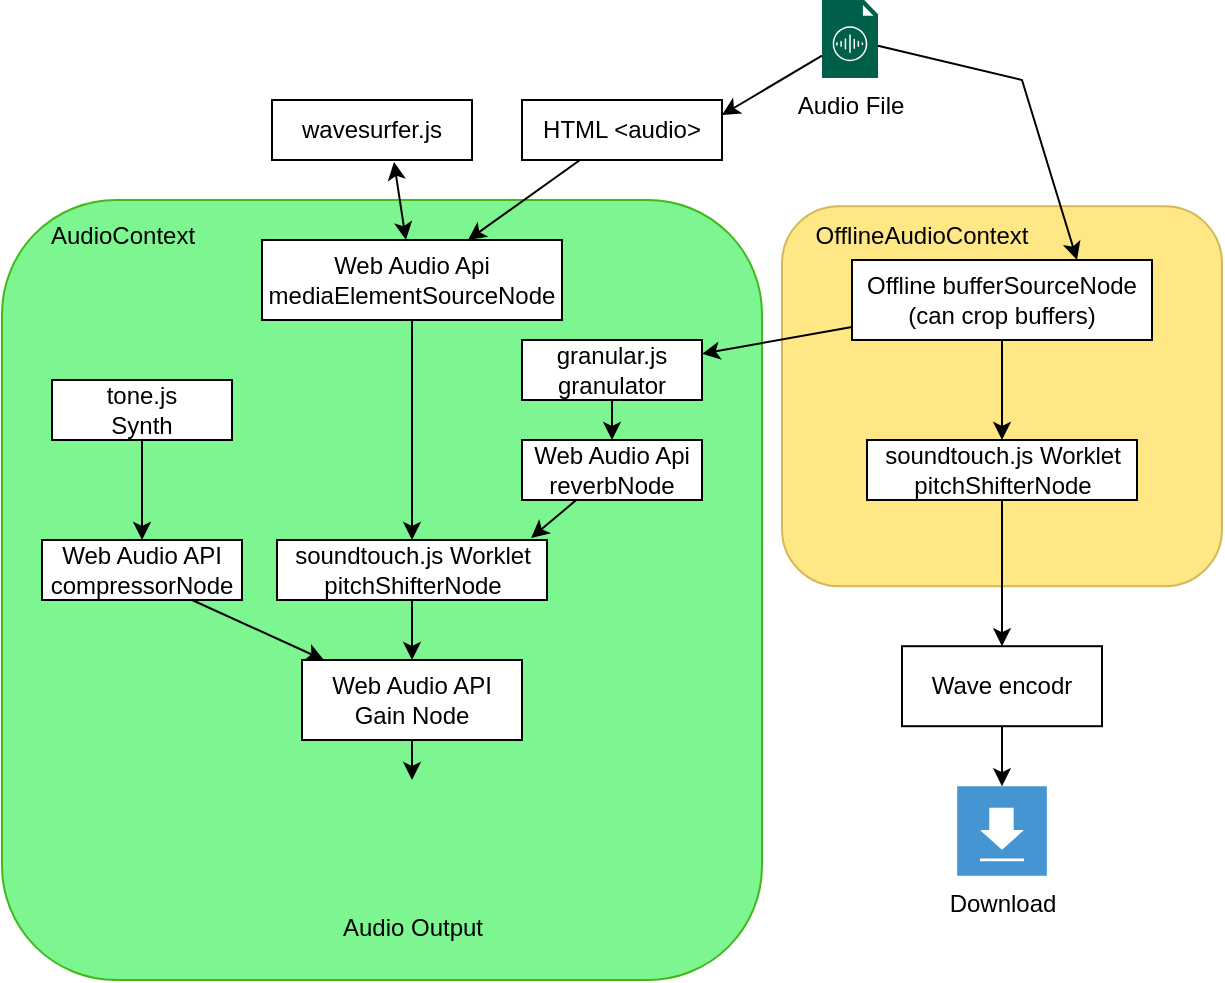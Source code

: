 <mxfile version="25.0.3">
  <diagram name="Page-1" id="q2A-L7Py8zmzE_GahzwR">
    <mxGraphModel dx="954" dy="639" grid="1" gridSize="10" guides="1" tooltips="1" connect="1" arrows="1" fold="1" page="1" pageScale="1" pageWidth="850" pageHeight="1100" math="0" shadow="0">
      <root>
        <mxCell id="0" />
        <mxCell id="1" parent="0" />
        <mxCell id="Ela1EfbPNly_L2jDQacJ-1" value="" style="rounded=1;whiteSpace=wrap;html=1;fillColor=#7DF591;strokeColor=#42B81D;" vertex="1" parent="1">
          <mxGeometry x="90" y="150" width="380" height="390" as="geometry" />
        </mxCell>
        <mxCell id="Ela1EfbPNly_L2jDQacJ-2" value="AudioContext" style="text;html=1;align=center;verticalAlign=middle;resizable=0;points=[];autosize=1;strokeColor=none;fillColor=none;" vertex="1" parent="1">
          <mxGeometry x="100" y="153.1" width="100" height="30" as="geometry" />
        </mxCell>
        <mxCell id="Ela1EfbPNly_L2jDQacJ-10" value="HTML &amp;lt;audio&amp;gt;" style="rounded=0;whiteSpace=wrap;html=1;" vertex="1" parent="1">
          <mxGeometry x="350" y="100" width="100" height="30" as="geometry" />
        </mxCell>
        <mxCell id="Ela1EfbPNly_L2jDQacJ-11" value="soundtouch.js Worklet&lt;div&gt;pitchShifterNode&lt;/div&gt;" style="rounded=0;whiteSpace=wrap;html=1;" vertex="1" parent="1">
          <mxGeometry x="227.5" y="320" width="135" height="30" as="geometry" />
        </mxCell>
        <mxCell id="Ela1EfbPNly_L2jDQacJ-20" value="" style="edgeStyle=orthogonalEdgeStyle;rounded=0;orthogonalLoop=1;jettySize=auto;html=1;" edge="1" parent="1" source="Ela1EfbPNly_L2jDQacJ-13" target="Ela1EfbPNly_L2jDQacJ-19">
          <mxGeometry relative="1" as="geometry" />
        </mxCell>
        <mxCell id="Ela1EfbPNly_L2jDQacJ-13" value="tone.js&lt;div&gt;Synth&lt;/div&gt;" style="rounded=0;whiteSpace=wrap;html=1;" vertex="1" parent="1">
          <mxGeometry x="115" y="240" width="90" height="30" as="geometry" />
        </mxCell>
        <mxCell id="Ela1EfbPNly_L2jDQacJ-19" value="Web Audio API&lt;div&gt;compressorNode&lt;/div&gt;" style="rounded=0;whiteSpace=wrap;html=1;" vertex="1" parent="1">
          <mxGeometry x="110" y="320" width="100" height="30" as="geometry" />
        </mxCell>
        <mxCell id="Ela1EfbPNly_L2jDQacJ-23" value="Web Audio API&lt;div&gt;Gain Node&lt;/div&gt;" style="rounded=0;whiteSpace=wrap;html=1;" vertex="1" parent="1">
          <mxGeometry x="240" y="380" width="110" height="40" as="geometry" />
        </mxCell>
        <mxCell id="Ela1EfbPNly_L2jDQacJ-24" value="" style="endArrow=classic;html=1;rounded=0;exitX=0.75;exitY=1;exitDx=0;exitDy=0;" edge="1" parent="1" source="Ela1EfbPNly_L2jDQacJ-19" target="Ela1EfbPNly_L2jDQacJ-23">
          <mxGeometry width="50" height="50" relative="1" as="geometry">
            <mxPoint x="380" y="440" as="sourcePoint" />
            <mxPoint x="430" y="390" as="targetPoint" />
          </mxGeometry>
        </mxCell>
        <mxCell id="Ela1EfbPNly_L2jDQacJ-25" value="" style="endArrow=classic;html=1;rounded=0;" edge="1" parent="1" source="Ela1EfbPNly_L2jDQacJ-11" target="Ela1EfbPNly_L2jDQacJ-23">
          <mxGeometry width="50" height="50" relative="1" as="geometry">
            <mxPoint x="200" y="340" as="sourcePoint" />
            <mxPoint x="279" y="390" as="targetPoint" />
          </mxGeometry>
        </mxCell>
        <mxCell id="Ela1EfbPNly_L2jDQacJ-27" value="" style="endArrow=classic;html=1;rounded=0;" edge="1" parent="1" source="Ela1EfbPNly_L2jDQacJ-23" target="Ela1EfbPNly_L2jDQacJ-47">
          <mxGeometry width="50" height="50" relative="1" as="geometry">
            <mxPoint x="380" y="440" as="sourcePoint" />
            <mxPoint x="295" y="455" as="targetPoint" />
          </mxGeometry>
        </mxCell>
        <mxCell id="Ela1EfbPNly_L2jDQacJ-28" value="Audio File" style="sketch=0;pointerEvents=1;shadow=0;dashed=0;html=1;strokeColor=none;fillColor=#005F4B;labelPosition=center;verticalLabelPosition=bottom;verticalAlign=top;align=center;outlineConnect=0;shape=mxgraph.veeam2.audio_file;" vertex="1" parent="1">
          <mxGeometry x="500" y="50" width="28.0" height="39" as="geometry" />
        </mxCell>
        <mxCell id="Ela1EfbPNly_L2jDQacJ-30" value="granular.js&lt;div&gt;granulator&lt;/div&gt;" style="rounded=0;whiteSpace=wrap;html=1;" vertex="1" parent="1">
          <mxGeometry x="350" y="220" width="90" height="30" as="geometry" />
        </mxCell>
        <mxCell id="Ela1EfbPNly_L2jDQacJ-31" value="Web Audio Api&lt;div&gt;reverbNode&lt;/div&gt;" style="rounded=0;whiteSpace=wrap;html=1;" vertex="1" parent="1">
          <mxGeometry x="350" y="270" width="90" height="30" as="geometry" />
        </mxCell>
        <mxCell id="Ela1EfbPNly_L2jDQacJ-32" value="" style="endArrow=classic;html=1;rounded=0;exitX=0.5;exitY=1;exitDx=0;exitDy=0;" edge="1" parent="1" source="Ela1EfbPNly_L2jDQacJ-30" target="Ela1EfbPNly_L2jDQacJ-31">
          <mxGeometry width="50" height="50" relative="1" as="geometry">
            <mxPoint x="400" y="350" as="sourcePoint" />
            <mxPoint x="450" y="300" as="targetPoint" />
          </mxGeometry>
        </mxCell>
        <mxCell id="Ela1EfbPNly_L2jDQacJ-33" value="" style="endArrow=classic;html=1;rounded=0;entryX=0.941;entryY=-0.033;entryDx=0;entryDy=0;entryPerimeter=0;" edge="1" parent="1" source="Ela1EfbPNly_L2jDQacJ-31" target="Ela1EfbPNly_L2jDQacJ-11">
          <mxGeometry width="50" height="50" relative="1" as="geometry">
            <mxPoint x="400" y="350" as="sourcePoint" />
            <mxPoint x="450" y="300" as="targetPoint" />
          </mxGeometry>
        </mxCell>
        <mxCell id="Ela1EfbPNly_L2jDQacJ-34" value="" style="rounded=1;whiteSpace=wrap;html=1;fillColor=#FFE785;strokeColor=#d6b656;" vertex="1" parent="1">
          <mxGeometry x="480" y="153.1" width="220" height="190" as="geometry" />
        </mxCell>
        <mxCell id="Ela1EfbPNly_L2jDQacJ-35" value="OfflineAudioContext" style="text;html=1;align=center;verticalAlign=middle;whiteSpace=wrap;rounded=0;" vertex="1" parent="1">
          <mxGeometry x="500" y="143.1" width="100" height="50" as="geometry" />
        </mxCell>
        <mxCell id="Ela1EfbPNly_L2jDQacJ-39" value="Download" style="shadow=0;dashed=0;html=1;strokeColor=none;fillColor=#4495D1;labelPosition=center;verticalLabelPosition=bottom;verticalAlign=top;align=center;outlineConnect=0;shape=mxgraph.veeam.2d.download;" vertex="1" parent="1">
          <mxGeometry x="567.6" y="443.1" width="44.8" height="44.8" as="geometry" />
        </mxCell>
        <mxCell id="Ela1EfbPNly_L2jDQacJ-41" value="Offline bufferSourceNode&lt;div&gt;(can crop buffers)&lt;/div&gt;" style="rounded=0;whiteSpace=wrap;html=1;" vertex="1" parent="1">
          <mxGeometry x="515" y="180" width="150" height="40" as="geometry" />
        </mxCell>
        <mxCell id="Ela1EfbPNly_L2jDQacJ-42" value="Web Audio Api&lt;div&gt;mediaElementSourceNode&lt;/div&gt;" style="rounded=0;whiteSpace=wrap;html=1;" vertex="1" parent="1">
          <mxGeometry x="220" y="170" width="150" height="40" as="geometry" />
        </mxCell>
        <mxCell id="Ela1EfbPNly_L2jDQacJ-43" value="" style="endArrow=classic;html=1;rounded=0;" edge="1" parent="1" source="Ela1EfbPNly_L2jDQacJ-10" target="Ela1EfbPNly_L2jDQacJ-42">
          <mxGeometry width="50" height="50" relative="1" as="geometry">
            <mxPoint x="400" y="350" as="sourcePoint" />
            <mxPoint x="450" y="300" as="targetPoint" />
          </mxGeometry>
        </mxCell>
        <mxCell id="Ela1EfbPNly_L2jDQacJ-44" value="" style="endArrow=classic;html=1;rounded=0;entryX=1;entryY=0.25;entryDx=0;entryDy=0;" edge="1" parent="1" source="Ela1EfbPNly_L2jDQacJ-28" target="Ela1EfbPNly_L2jDQacJ-10">
          <mxGeometry width="50" height="50" relative="1" as="geometry">
            <mxPoint x="400" y="350" as="sourcePoint" />
            <mxPoint x="450" y="300" as="targetPoint" />
          </mxGeometry>
        </mxCell>
        <mxCell id="Ela1EfbPNly_L2jDQacJ-45" value="" style="endArrow=classic;html=1;rounded=0;" edge="1" parent="1" source="Ela1EfbPNly_L2jDQacJ-42" target="Ela1EfbPNly_L2jDQacJ-11">
          <mxGeometry width="50" height="50" relative="1" as="geometry">
            <mxPoint x="400" y="350" as="sourcePoint" />
            <mxPoint x="450" y="300" as="targetPoint" />
          </mxGeometry>
        </mxCell>
        <mxCell id="Ela1EfbPNly_L2jDQacJ-47" value="Audio Output" style="shape=image;html=1;verticalAlign=top;verticalLabelPosition=bottom;labelBackgroundColor=none;imageAspect=0;aspect=fixed;image=https://cdn0.iconfinder.com/data/icons/phosphor-fill-vol-4/256/speaker-simple-high-fill-128.png" vertex="1" parent="1">
          <mxGeometry x="265" y="440" width="60" height="60" as="geometry" />
        </mxCell>
        <mxCell id="Ela1EfbPNly_L2jDQacJ-48" value="Wave encodr" style="rounded=0;whiteSpace=wrap;html=1;" vertex="1" parent="1">
          <mxGeometry x="540" y="373.1" width="100" height="40" as="geometry" />
        </mxCell>
        <mxCell id="Ela1EfbPNly_L2jDQacJ-51" value="" style="endArrow=classic;html=1;rounded=0;entryX=0.75;entryY=0;entryDx=0;entryDy=0;" edge="1" parent="1" source="Ela1EfbPNly_L2jDQacJ-28" target="Ela1EfbPNly_L2jDQacJ-41">
          <mxGeometry width="50" height="50" relative="1" as="geometry">
            <mxPoint x="460" y="80" as="sourcePoint" />
            <mxPoint x="450" y="300" as="targetPoint" />
            <Array as="points">
              <mxPoint x="600" y="90" />
            </Array>
          </mxGeometry>
        </mxCell>
        <mxCell id="Ela1EfbPNly_L2jDQacJ-52" value="" style="endArrow=classic;html=1;rounded=0;" edge="1" parent="1" source="Ela1EfbPNly_L2jDQacJ-41" target="Ela1EfbPNly_L2jDQacJ-30">
          <mxGeometry width="50" height="50" relative="1" as="geometry">
            <mxPoint x="410" y="320" as="sourcePoint" />
            <mxPoint x="460" y="270" as="targetPoint" />
          </mxGeometry>
        </mxCell>
        <mxCell id="Ela1EfbPNly_L2jDQacJ-53" value="" style="endArrow=classic;html=1;rounded=0;" edge="1" parent="1" source="Ela1EfbPNly_L2jDQacJ-41">
          <mxGeometry width="50" height="50" relative="1" as="geometry">
            <mxPoint x="410" y="320" as="sourcePoint" />
            <mxPoint x="590" y="270" as="targetPoint" />
          </mxGeometry>
        </mxCell>
        <mxCell id="Ela1EfbPNly_L2jDQacJ-54" value="" style="endArrow=classic;html=1;rounded=0;" edge="1" parent="1" target="Ela1EfbPNly_L2jDQacJ-48">
          <mxGeometry width="50" height="50" relative="1" as="geometry">
            <mxPoint x="590" y="300" as="sourcePoint" />
            <mxPoint x="460" y="270" as="targetPoint" />
          </mxGeometry>
        </mxCell>
        <mxCell id="Ela1EfbPNly_L2jDQacJ-55" value="" style="endArrow=classic;html=1;rounded=0;" edge="1" parent="1" source="Ela1EfbPNly_L2jDQacJ-48" target="Ela1EfbPNly_L2jDQacJ-39">
          <mxGeometry width="50" height="50" relative="1" as="geometry">
            <mxPoint x="410" y="320" as="sourcePoint" />
            <mxPoint x="460" y="270" as="targetPoint" />
          </mxGeometry>
        </mxCell>
        <mxCell id="Ela1EfbPNly_L2jDQacJ-58" value="wavesurfer.js" style="rounded=0;whiteSpace=wrap;html=1;" vertex="1" parent="1">
          <mxGeometry x="225" y="100" width="100" height="30" as="geometry" />
        </mxCell>
        <mxCell id="Ela1EfbPNly_L2jDQacJ-59" value="" style="endArrow=classic;startArrow=classic;html=1;rounded=0;entryX=0.61;entryY=1.033;entryDx=0;entryDy=0;entryPerimeter=0;" edge="1" parent="1" source="Ela1EfbPNly_L2jDQacJ-42" target="Ela1EfbPNly_L2jDQacJ-58">
          <mxGeometry width="50" height="50" relative="1" as="geometry">
            <mxPoint x="410" y="320" as="sourcePoint" />
            <mxPoint x="460" y="270" as="targetPoint" />
          </mxGeometry>
        </mxCell>
        <mxCell id="Ela1EfbPNly_L2jDQacJ-60" value="soundtouch.js Worklet&lt;div&gt;pitchShifterNode&lt;/div&gt;" style="rounded=0;whiteSpace=wrap;html=1;" vertex="1" parent="1">
          <mxGeometry x="522.5" y="270" width="135" height="30" as="geometry" />
        </mxCell>
      </root>
    </mxGraphModel>
  </diagram>
</mxfile>
